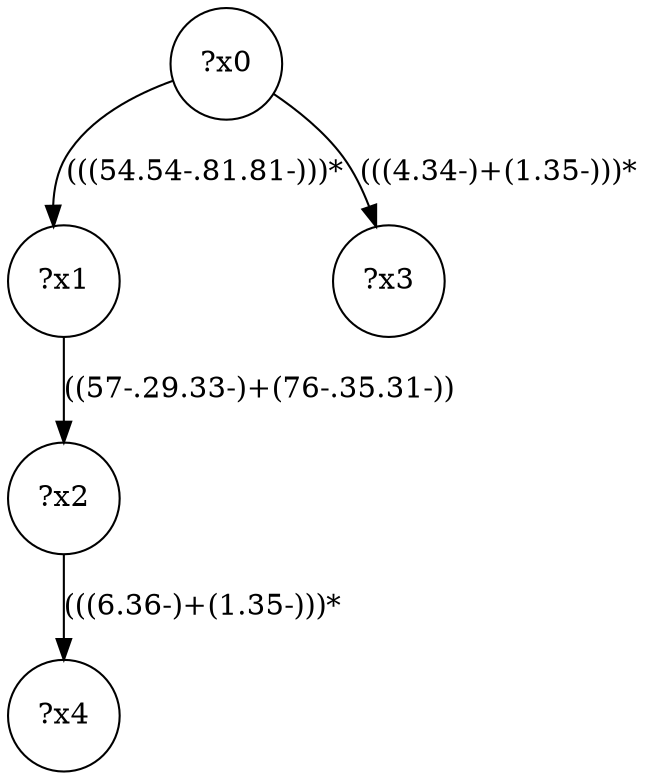 digraph g {
	x0 [shape=circle, label="?x0"];
	x1 [shape=circle, label="?x1"];
	x0 -> x1 [label="(((54.54-.81.81-)))*"];
	x2 [shape=circle, label="?x2"];
	x1 -> x2 [label="((57-.29.33-)+(76-.35.31-))"];
	x3 [shape=circle, label="?x3"];
	x0 -> x3 [label="(((4.34-)+(1.35-)))*"];
	x4 [shape=circle, label="?x4"];
	x2 -> x4 [label="(((6.36-)+(1.35-)))*"];
}
